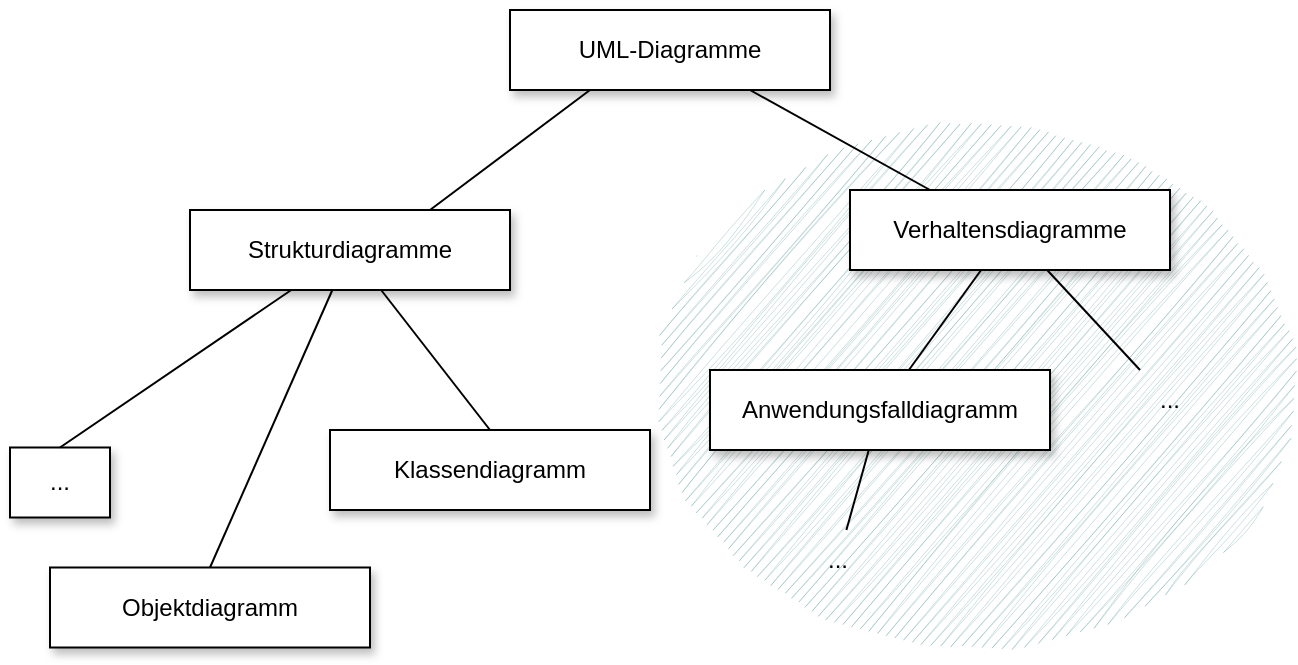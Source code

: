 <mxfile version="22.0.8" type="device">
  <diagram name="Seite-1" id="Buf-V82mNLHq6IPBUSCK">
    <mxGraphModel dx="1051" dy="647" grid="1" gridSize="10" guides="1" tooltips="1" connect="1" arrows="1" fold="1" page="1" pageScale="1" pageWidth="827" pageHeight="1169" math="0" shadow="0">
      <root>
        <mxCell id="0" />
        <mxCell id="1" parent="0" />
        <mxCell id="MnK_LTy1g6O20AKHmdyq-2" value="" style="ellipse;whiteSpace=wrap;html=1;strokeColor=none;fillColor=#006666;opacity=20;enumerate=0;comic=0;treeFolding=0;treeMoving=0;backgroundOutline=0;fixDash=0;sketch=1;curveFitting=1;jiggle=2;" vertex="1" parent="1">
          <mxGeometry x="353" y="75" width="320" height="265" as="geometry" />
        </mxCell>
        <mxCell id="10NsXPcwAe8AEz9bs2Zb-1" value="UML-Diagramme" style="rounded=0;whiteSpace=wrap;html=1;shadow=1;" parent="1" vertex="1">
          <mxGeometry x="280" y="20" width="160" height="40" as="geometry" />
        </mxCell>
        <mxCell id="10NsXPcwAe8AEz9bs2Zb-2" value="Verhaltensdiagramme" style="rounded=0;whiteSpace=wrap;html=1;shadow=1;" parent="1" vertex="1">
          <mxGeometry x="450" y="110" width="160" height="40" as="geometry" />
        </mxCell>
        <mxCell id="10NsXPcwAe8AEz9bs2Zb-3" value="Strukturdiagramme" style="rounded=0;whiteSpace=wrap;html=1;shadow=1;" parent="1" vertex="1">
          <mxGeometry x="120" y="120" width="160" height="40" as="geometry" />
        </mxCell>
        <mxCell id="10NsXPcwAe8AEz9bs2Zb-5" value="Objektdiagramm" style="rounded=0;whiteSpace=wrap;html=1;shadow=1;" parent="1" vertex="1">
          <mxGeometry x="50" y="298.75" width="160" height="40" as="geometry" />
        </mxCell>
        <mxCell id="10NsXPcwAe8AEz9bs2Zb-6" value="Klassendiagramm" style="rounded=0;whiteSpace=wrap;html=1;shadow=1;" parent="1" vertex="1">
          <mxGeometry x="190" y="230" width="160" height="40" as="geometry" />
        </mxCell>
        <mxCell id="10NsXPcwAe8AEz9bs2Zb-7" value="..." style="rounded=0;whiteSpace=wrap;html=1;shadow=1;" parent="1" vertex="1">
          <mxGeometry x="30" y="238.75" width="50" height="35" as="geometry" />
        </mxCell>
        <mxCell id="10NsXPcwAe8AEz9bs2Zb-12" value="..." style="rounded=0;whiteSpace=wrap;html=1;strokeColor=none;fillColor=none;" parent="1" vertex="1">
          <mxGeometry x="580" y="200" width="60" height="30" as="geometry" />
        </mxCell>
        <mxCell id="10NsXPcwAe8AEz9bs2Zb-13" value="" style="endArrow=none;html=1;rounded=0;entryX=0.25;entryY=1;entryDx=0;entryDy=0;exitX=0.75;exitY=0;exitDx=0;exitDy=0;" parent="1" source="10NsXPcwAe8AEz9bs2Zb-3" target="10NsXPcwAe8AEz9bs2Zb-1" edge="1">
          <mxGeometry width="50" height="50" relative="1" as="geometry">
            <mxPoint x="350" y="150" as="sourcePoint" />
            <mxPoint x="400" y="100" as="targetPoint" />
          </mxGeometry>
        </mxCell>
        <mxCell id="10NsXPcwAe8AEz9bs2Zb-14" value="" style="endArrow=none;html=1;rounded=0;entryX=0.75;entryY=1;entryDx=0;entryDy=0;exitX=0.25;exitY=0;exitDx=0;exitDy=0;" parent="1" source="10NsXPcwAe8AEz9bs2Zb-2" target="10NsXPcwAe8AEz9bs2Zb-1" edge="1">
          <mxGeometry width="50" height="50" relative="1" as="geometry">
            <mxPoint x="390" y="320" as="sourcePoint" />
            <mxPoint x="440" y="270" as="targetPoint" />
          </mxGeometry>
        </mxCell>
        <mxCell id="10NsXPcwAe8AEz9bs2Zb-15" value="" style="endArrow=none;html=1;rounded=0;exitX=0.5;exitY=0;exitDx=0;exitDy=0;" parent="1" source="10NsXPcwAe8AEz9bs2Zb-7" target="10NsXPcwAe8AEz9bs2Zb-3" edge="1">
          <mxGeometry width="50" height="50" relative="1" as="geometry">
            <mxPoint x="390" y="378.75" as="sourcePoint" />
            <mxPoint x="160" y="218.75" as="targetPoint" />
          </mxGeometry>
        </mxCell>
        <mxCell id="10NsXPcwAe8AEz9bs2Zb-16" value="" style="endArrow=none;html=1;rounded=0;exitX=0.5;exitY=0;exitDx=0;exitDy=0;" parent="1" source="10NsXPcwAe8AEz9bs2Zb-5" target="10NsXPcwAe8AEz9bs2Zb-3" edge="1">
          <mxGeometry width="50" height="50" relative="1" as="geometry">
            <mxPoint x="390" y="378.75" as="sourcePoint" />
            <mxPoint x="200" y="218.75" as="targetPoint" />
          </mxGeometry>
        </mxCell>
        <mxCell id="10NsXPcwAe8AEz9bs2Zb-17" value="" style="endArrow=none;html=1;rounded=0;exitX=0.5;exitY=0;exitDx=0;exitDy=0;" parent="1" source="10NsXPcwAe8AEz9bs2Zb-6" target="10NsXPcwAe8AEz9bs2Zb-3" edge="1">
          <mxGeometry width="50" height="50" relative="1" as="geometry">
            <mxPoint x="390" y="378.75" as="sourcePoint" />
            <mxPoint x="240" y="218.75" as="targetPoint" />
          </mxGeometry>
        </mxCell>
        <mxCell id="10NsXPcwAe8AEz9bs2Zb-19" value="" style="endArrow=none;html=1;rounded=0;exitX=0.25;exitY=0;exitDx=0;exitDy=0;" parent="1" source="10NsXPcwAe8AEz9bs2Zb-12" target="10NsXPcwAe8AEz9bs2Zb-2" edge="1">
          <mxGeometry width="50" height="50" relative="1" as="geometry">
            <mxPoint x="390" y="320" as="sourcePoint" />
            <mxPoint x="440" y="270" as="targetPoint" />
          </mxGeometry>
        </mxCell>
        <mxCell id="ug7vKBZlFeEZkN51nedK-1" value="Anwendungsfalldiagramm" style="rounded=0;whiteSpace=wrap;html=1;shadow=1;" parent="1" vertex="1">
          <mxGeometry x="380" y="200" width="170" height="40" as="geometry" />
        </mxCell>
        <mxCell id="ug7vKBZlFeEZkN51nedK-2" value="" style="endArrow=none;html=1;rounded=0;" parent="1" source="ug7vKBZlFeEZkN51nedK-1" edge="1" target="10NsXPcwAe8AEz9bs2Zb-2">
          <mxGeometry width="50" height="50" relative="1" as="geometry">
            <mxPoint x="390" y="425" as="sourcePoint" />
            <mxPoint x="526" y="150" as="targetPoint" />
          </mxGeometry>
        </mxCell>
        <mxCell id="lR8ZUNeMJSLDlaDTR2mW-1" value="..." style="rounded=0;whiteSpace=wrap;html=1;strokeColor=none;fillColor=none;" parent="1" vertex="1">
          <mxGeometry x="414" y="280" width="60" height="30" as="geometry" />
        </mxCell>
        <mxCell id="lR8ZUNeMJSLDlaDTR2mW-2" value="" style="endArrow=none;html=1;rounded=0;" parent="1" source="lR8ZUNeMJSLDlaDTR2mW-1" target="ug7vKBZlFeEZkN51nedK-1" edge="1">
          <mxGeometry width="50" height="50" relative="1" as="geometry">
            <mxPoint x="390" y="350" as="sourcePoint" />
            <mxPoint x="440" y="300" as="targetPoint" />
          </mxGeometry>
        </mxCell>
      </root>
    </mxGraphModel>
  </diagram>
</mxfile>
